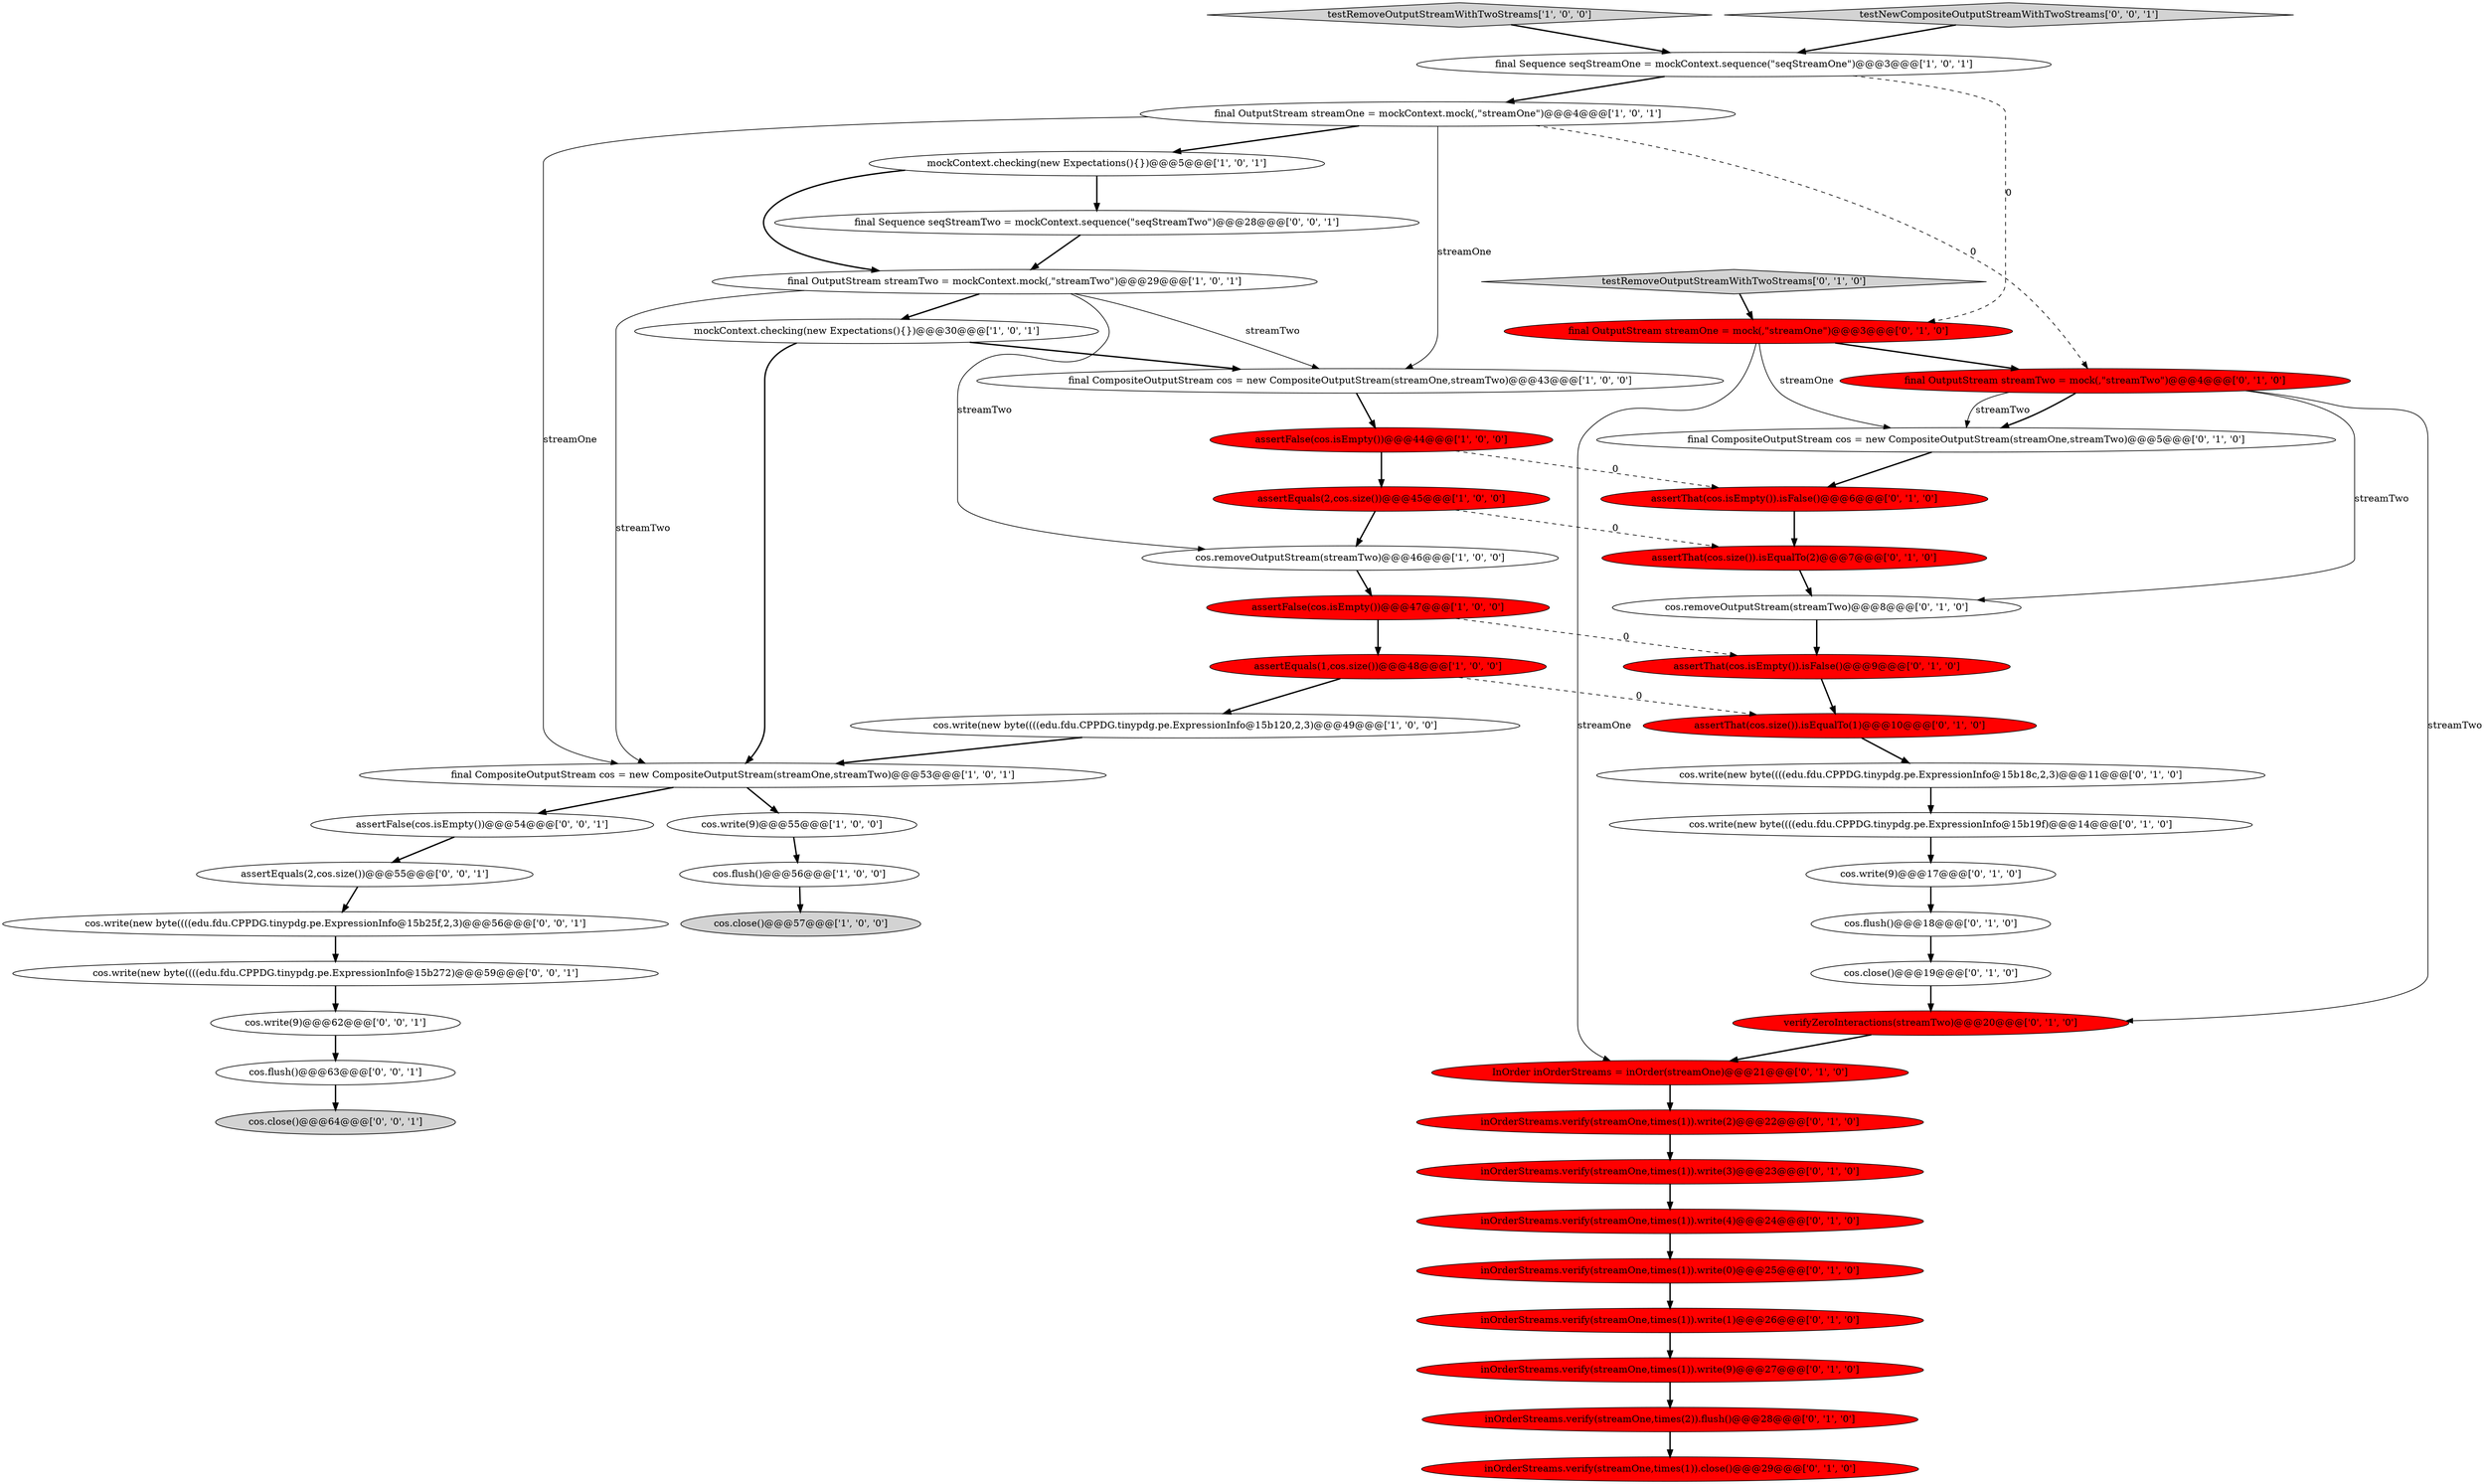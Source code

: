digraph {
14 [style = filled, label = "final CompositeOutputStream cos = new CompositeOutputStream(streamOne,streamTwo)@@@53@@@['1', '0', '1']", fillcolor = white, shape = ellipse image = "AAA0AAABBB1BBB"];
30 [style = filled, label = "assertThat(cos.size()).isEqualTo(1)@@@10@@@['0', '1', '0']", fillcolor = red, shape = ellipse image = "AAA1AAABBB2BBB"];
38 [style = filled, label = "final OutputStream streamOne = mock(,\"streamOne\")@@@3@@@['0', '1', '0']", fillcolor = red, shape = ellipse image = "AAA1AAABBB2BBB"];
33 [style = filled, label = "final OutputStream streamTwo = mock(,\"streamTwo\")@@@4@@@['0', '1', '0']", fillcolor = red, shape = ellipse image = "AAA1AAABBB2BBB"];
12 [style = filled, label = "final OutputStream streamTwo = mockContext.mock(,\"streamTwo\")@@@29@@@['1', '0', '1']", fillcolor = white, shape = ellipse image = "AAA0AAABBB1BBB"];
44 [style = filled, label = "final Sequence seqStreamTwo = mockContext.sequence(\"seqStreamTwo\")@@@28@@@['0', '0', '1']", fillcolor = white, shape = ellipse image = "AAA0AAABBB3BBB"];
25 [style = filled, label = "InOrder inOrderStreams = inOrder(streamOne)@@@21@@@['0', '1', '0']", fillcolor = red, shape = ellipse image = "AAA1AAABBB2BBB"];
48 [style = filled, label = "cos.flush()@@@63@@@['0', '0', '1']", fillcolor = white, shape = ellipse image = "AAA0AAABBB3BBB"];
35 [style = filled, label = "cos.write(9)@@@17@@@['0', '1', '0']", fillcolor = white, shape = ellipse image = "AAA0AAABBB2BBB"];
20 [style = filled, label = "cos.write(new byte((((edu.fdu.CPPDG.tinypdg.pe.ExpressionInfo@15b19f)@@@14@@@['0', '1', '0']", fillcolor = white, shape = ellipse image = "AAA0AAABBB2BBB"];
10 [style = filled, label = "cos.write(new byte((((edu.fdu.CPPDG.tinypdg.pe.ExpressionInfo@15b120,2,3)@@@49@@@['1', '0', '0']", fillcolor = white, shape = ellipse image = "AAA0AAABBB1BBB"];
8 [style = filled, label = "cos.write(9)@@@55@@@['1', '0', '0']", fillcolor = white, shape = ellipse image = "AAA0AAABBB1BBB"];
41 [style = filled, label = "assertEquals(2,cos.size())@@@55@@@['0', '0', '1']", fillcolor = white, shape = ellipse image = "AAA0AAABBB3BBB"];
45 [style = filled, label = "cos.write(new byte((((edu.fdu.CPPDG.tinypdg.pe.ExpressionInfo@15b272)@@@59@@@['0', '0', '1']", fillcolor = white, shape = ellipse image = "AAA0AAABBB3BBB"];
32 [style = filled, label = "inOrderStreams.verify(streamOne,times(1)).write(0)@@@25@@@['0', '1', '0']", fillcolor = red, shape = ellipse image = "AAA1AAABBB2BBB"];
17 [style = filled, label = "final CompositeOutputStream cos = new CompositeOutputStream(streamOne,streamTwo)@@@5@@@['0', '1', '0']", fillcolor = white, shape = ellipse image = "AAA0AAABBB2BBB"];
3 [style = filled, label = "assertEquals(1,cos.size())@@@48@@@['1', '0', '0']", fillcolor = red, shape = ellipse image = "AAA1AAABBB1BBB"];
22 [style = filled, label = "cos.write(new byte((((edu.fdu.CPPDG.tinypdg.pe.ExpressionInfo@15b18c,2,3)@@@11@@@['0', '1', '0']", fillcolor = white, shape = ellipse image = "AAA0AAABBB2BBB"];
28 [style = filled, label = "assertThat(cos.isEmpty()).isFalse()@@@9@@@['0', '1', '0']", fillcolor = red, shape = ellipse image = "AAA1AAABBB2BBB"];
7 [style = filled, label = "assertFalse(cos.isEmpty())@@@44@@@['1', '0', '0']", fillcolor = red, shape = ellipse image = "AAA1AAABBB1BBB"];
24 [style = filled, label = "verifyZeroInteractions(streamTwo)@@@20@@@['0', '1', '0']", fillcolor = red, shape = ellipse image = "AAA1AAABBB2BBB"];
34 [style = filled, label = "cos.close()@@@19@@@['0', '1', '0']", fillcolor = white, shape = ellipse image = "AAA0AAABBB2BBB"];
37 [style = filled, label = "inOrderStreams.verify(streamOne,times(2)).flush()@@@28@@@['0', '1', '0']", fillcolor = red, shape = ellipse image = "AAA1AAABBB2BBB"];
40 [style = filled, label = "inOrderStreams.verify(streamOne,times(1)).write(4)@@@24@@@['0', '1', '0']", fillcolor = red, shape = ellipse image = "AAA1AAABBB2BBB"];
1 [style = filled, label = "cos.close()@@@57@@@['1', '0', '0']", fillcolor = lightgray, shape = ellipse image = "AAA0AAABBB1BBB"];
19 [style = filled, label = "cos.removeOutputStream(streamTwo)@@@8@@@['0', '1', '0']", fillcolor = white, shape = ellipse image = "AAA0AAABBB2BBB"];
29 [style = filled, label = "inOrderStreams.verify(streamOne,times(1)).write(9)@@@27@@@['0', '1', '0']", fillcolor = red, shape = ellipse image = "AAA1AAABBB2BBB"];
15 [style = filled, label = "final Sequence seqStreamOne = mockContext.sequence(\"seqStreamOne\")@@@3@@@['1', '0', '1']", fillcolor = white, shape = ellipse image = "AAA0AAABBB1BBB"];
31 [style = filled, label = "inOrderStreams.verify(streamOne,times(1)).close()@@@29@@@['0', '1', '0']", fillcolor = red, shape = ellipse image = "AAA1AAABBB2BBB"];
36 [style = filled, label = "cos.flush()@@@18@@@['0', '1', '0']", fillcolor = white, shape = ellipse image = "AAA0AAABBB2BBB"];
13 [style = filled, label = "assertFalse(cos.isEmpty())@@@47@@@['1', '0', '0']", fillcolor = red, shape = ellipse image = "AAA1AAABBB1BBB"];
47 [style = filled, label = "cos.close()@@@64@@@['0', '0', '1']", fillcolor = lightgray, shape = ellipse image = "AAA0AAABBB3BBB"];
26 [style = filled, label = "inOrderStreams.verify(streamOne,times(1)).write(1)@@@26@@@['0', '1', '0']", fillcolor = red, shape = ellipse image = "AAA1AAABBB2BBB"];
4 [style = filled, label = "final OutputStream streamOne = mockContext.mock(,\"streamOne\")@@@4@@@['1', '0', '1']", fillcolor = white, shape = ellipse image = "AAA0AAABBB1BBB"];
5 [style = filled, label = "cos.removeOutputStream(streamTwo)@@@46@@@['1', '0', '0']", fillcolor = white, shape = ellipse image = "AAA0AAABBB1BBB"];
39 [style = filled, label = "inOrderStreams.verify(streamOne,times(1)).write(3)@@@23@@@['0', '1', '0']", fillcolor = red, shape = ellipse image = "AAA1AAABBB2BBB"];
49 [style = filled, label = "assertFalse(cos.isEmpty())@@@54@@@['0', '0', '1']", fillcolor = white, shape = ellipse image = "AAA0AAABBB3BBB"];
2 [style = filled, label = "assertEquals(2,cos.size())@@@45@@@['1', '0', '0']", fillcolor = red, shape = ellipse image = "AAA1AAABBB1BBB"];
11 [style = filled, label = "mockContext.checking(new Expectations(){})@@@5@@@['1', '0', '1']", fillcolor = white, shape = ellipse image = "AAA0AAABBB1BBB"];
21 [style = filled, label = "assertThat(cos.isEmpty()).isFalse()@@@6@@@['0', '1', '0']", fillcolor = red, shape = ellipse image = "AAA1AAABBB2BBB"];
42 [style = filled, label = "cos.write(new byte((((edu.fdu.CPPDG.tinypdg.pe.ExpressionInfo@15b25f,2,3)@@@56@@@['0', '0', '1']", fillcolor = white, shape = ellipse image = "AAA0AAABBB3BBB"];
0 [style = filled, label = "testRemoveOutputStreamWithTwoStreams['1', '0', '0']", fillcolor = lightgray, shape = diamond image = "AAA0AAABBB1BBB"];
46 [style = filled, label = "testNewCompositeOutputStreamWithTwoStreams['0', '0', '1']", fillcolor = lightgray, shape = diamond image = "AAA0AAABBB3BBB"];
9 [style = filled, label = "mockContext.checking(new Expectations(){})@@@30@@@['1', '0', '1']", fillcolor = white, shape = ellipse image = "AAA0AAABBB1BBB"];
16 [style = filled, label = "final CompositeOutputStream cos = new CompositeOutputStream(streamOne,streamTwo)@@@43@@@['1', '0', '0']", fillcolor = white, shape = ellipse image = "AAA0AAABBB1BBB"];
23 [style = filled, label = "inOrderStreams.verify(streamOne,times(1)).write(2)@@@22@@@['0', '1', '0']", fillcolor = red, shape = ellipse image = "AAA1AAABBB2BBB"];
6 [style = filled, label = "cos.flush()@@@56@@@['1', '0', '0']", fillcolor = white, shape = ellipse image = "AAA0AAABBB1BBB"];
43 [style = filled, label = "cos.write(9)@@@62@@@['0', '0', '1']", fillcolor = white, shape = ellipse image = "AAA0AAABBB3BBB"];
18 [style = filled, label = "assertThat(cos.size()).isEqualTo(2)@@@7@@@['0', '1', '0']", fillcolor = red, shape = ellipse image = "AAA1AAABBB2BBB"];
27 [style = filled, label = "testRemoveOutputStreamWithTwoStreams['0', '1', '0']", fillcolor = lightgray, shape = diamond image = "AAA0AAABBB2BBB"];
27->38 [style = bold, label=""];
30->22 [style = bold, label=""];
33->19 [style = solid, label="streamTwo"];
7->21 [style = dashed, label="0"];
3->30 [style = dashed, label="0"];
14->49 [style = bold, label=""];
28->30 [style = bold, label=""];
10->14 [style = bold, label=""];
42->45 [style = bold, label=""];
25->23 [style = bold, label=""];
46->15 [style = bold, label=""];
33->17 [style = bold, label=""];
26->29 [style = bold, label=""];
11->44 [style = bold, label=""];
38->25 [style = solid, label="streamOne"];
43->48 [style = bold, label=""];
16->7 [style = bold, label=""];
18->19 [style = bold, label=""];
33->24 [style = solid, label="streamTwo"];
11->12 [style = bold, label=""];
8->6 [style = bold, label=""];
38->17 [style = solid, label="streamOne"];
29->37 [style = bold, label=""];
33->17 [style = solid, label="streamTwo"];
12->16 [style = solid, label="streamTwo"];
12->9 [style = bold, label=""];
44->12 [style = bold, label=""];
32->26 [style = bold, label=""];
4->33 [style = dashed, label="0"];
21->18 [style = bold, label=""];
0->15 [style = bold, label=""];
9->16 [style = bold, label=""];
15->38 [style = dashed, label="0"];
13->28 [style = dashed, label="0"];
3->10 [style = bold, label=""];
6->1 [style = bold, label=""];
34->24 [style = bold, label=""];
12->14 [style = solid, label="streamTwo"];
45->43 [style = bold, label=""];
13->3 [style = bold, label=""];
22->20 [style = bold, label=""];
12->5 [style = solid, label="streamTwo"];
37->31 [style = bold, label=""];
4->16 [style = solid, label="streamOne"];
7->2 [style = bold, label=""];
24->25 [style = bold, label=""];
39->40 [style = bold, label=""];
5->13 [style = bold, label=""];
48->47 [style = bold, label=""];
15->4 [style = bold, label=""];
40->32 [style = bold, label=""];
23->39 [style = bold, label=""];
9->14 [style = bold, label=""];
49->41 [style = bold, label=""];
2->18 [style = dashed, label="0"];
14->8 [style = bold, label=""];
19->28 [style = bold, label=""];
20->35 [style = bold, label=""];
35->36 [style = bold, label=""];
4->11 [style = bold, label=""];
38->33 [style = bold, label=""];
17->21 [style = bold, label=""];
36->34 [style = bold, label=""];
2->5 [style = bold, label=""];
41->42 [style = bold, label=""];
4->14 [style = solid, label="streamOne"];
}
